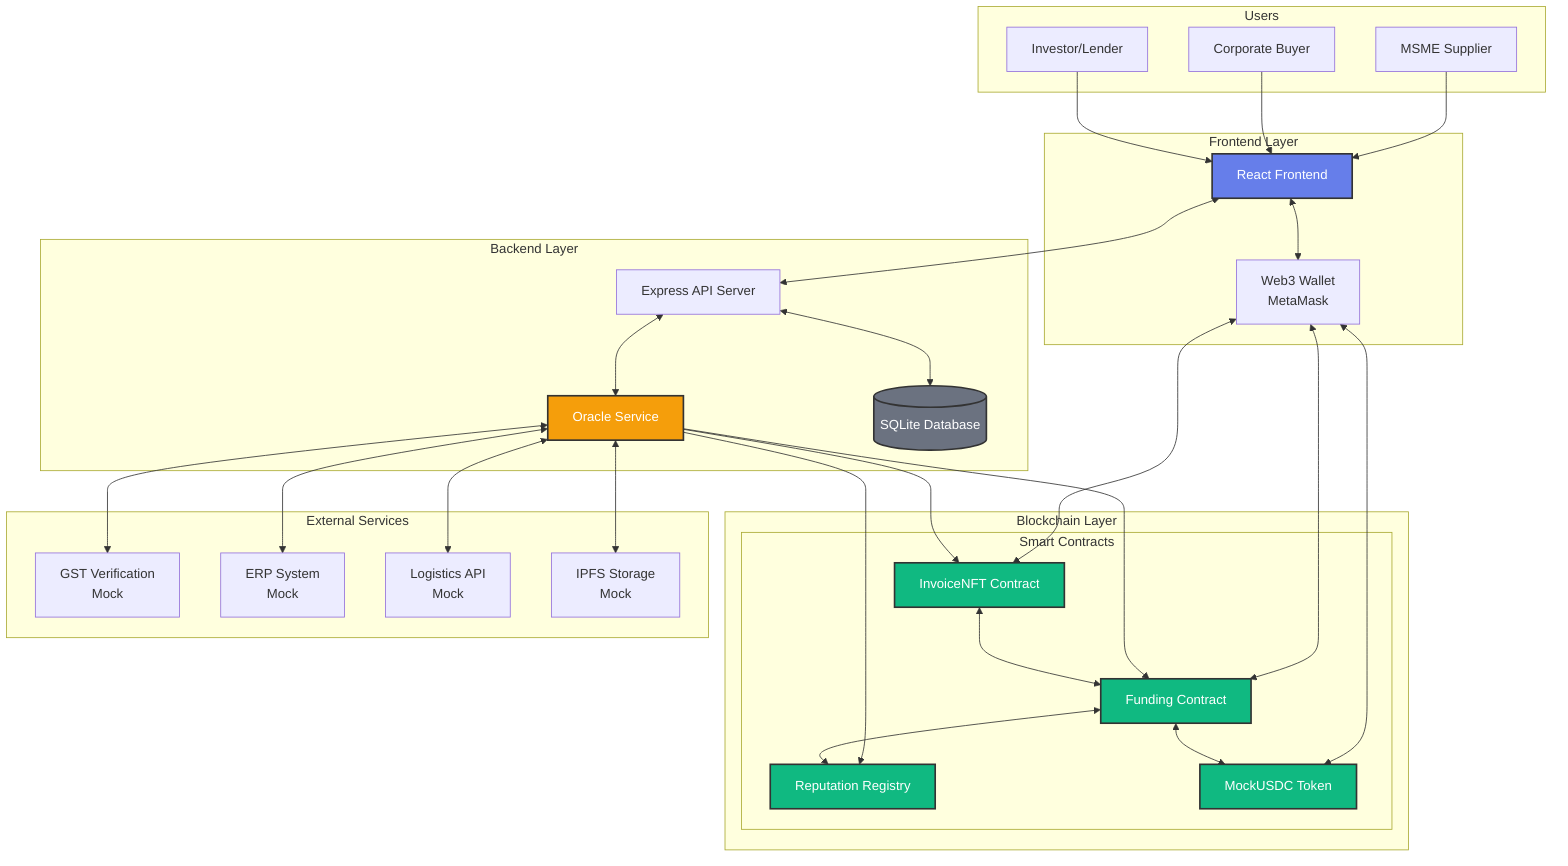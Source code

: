 graph TB
    subgraph "Frontend Layer"
        UI[React Frontend]
        WC[Web3 Wallet<br/>MetaMask]
    end
    
    subgraph "Backend Layer"
        API[Express API Server]
        Oracle[Oracle Service]
        DB[(SQLite Database)]
    end
    
    subgraph "Blockchain Layer"
        subgraph "Smart Contracts"
            NFT[InvoiceNFT Contract]
            Fund[Funding Contract]
            Rep[Reputation Registry]
            USDC[MockUSDC Token]
        end
    end
    
    subgraph "External Services"
        GST[GST Verification<br/>Mock]
        ERP[ERP System<br/>Mock]
        LOG[Logistics API<br/>Mock]
        IPFS[IPFS Storage<br/>Mock]
    end
    
    subgraph "Users"
        Supplier[MSME Supplier]
        Buyer[Corporate Buyer]
        Lender[Investor/Lender]
    end
    
    %% User interactions
    Supplier --> UI
    Buyer --> UI
    Lender --> UI
    
    %% Frontend connections
    UI <--> WC
    UI <--> API
    WC <--> NFT
    WC <--> Fund
    WC <--> USDC
    
    %% Backend connections
    API <--> DB
    API <--> Oracle
    Oracle <--> GST
    Oracle <--> ERP
    Oracle <--> LOG
    Oracle <--> IPFS
    
    %% Oracle to blockchain
    Oracle --> NFT
    Oracle --> Fund
    Oracle --> Rep
    
    %% Contract interactions
    NFT <--> Fund
    Fund <--> Rep
    Fund <--> USDC
    
    style UI fill:#667eea,stroke:#333,stroke-width:2px,color:#fff
    style NFT fill:#10b981,stroke:#333,stroke-width:2px,color:#fff
    style Fund fill:#10b981,stroke:#333,stroke-width:2px,color:#fff
    style Rep fill:#10b981,stroke:#333,stroke-width:2px,color:#fff
    style USDC fill:#10b981,stroke:#333,stroke-width:2px,color:#fff
    style Oracle fill:#f59e0b,stroke:#333,stroke-width:2px,color:#fff
    style DB fill:#6b7280,stroke:#333,stroke-width:2px,color:#fff